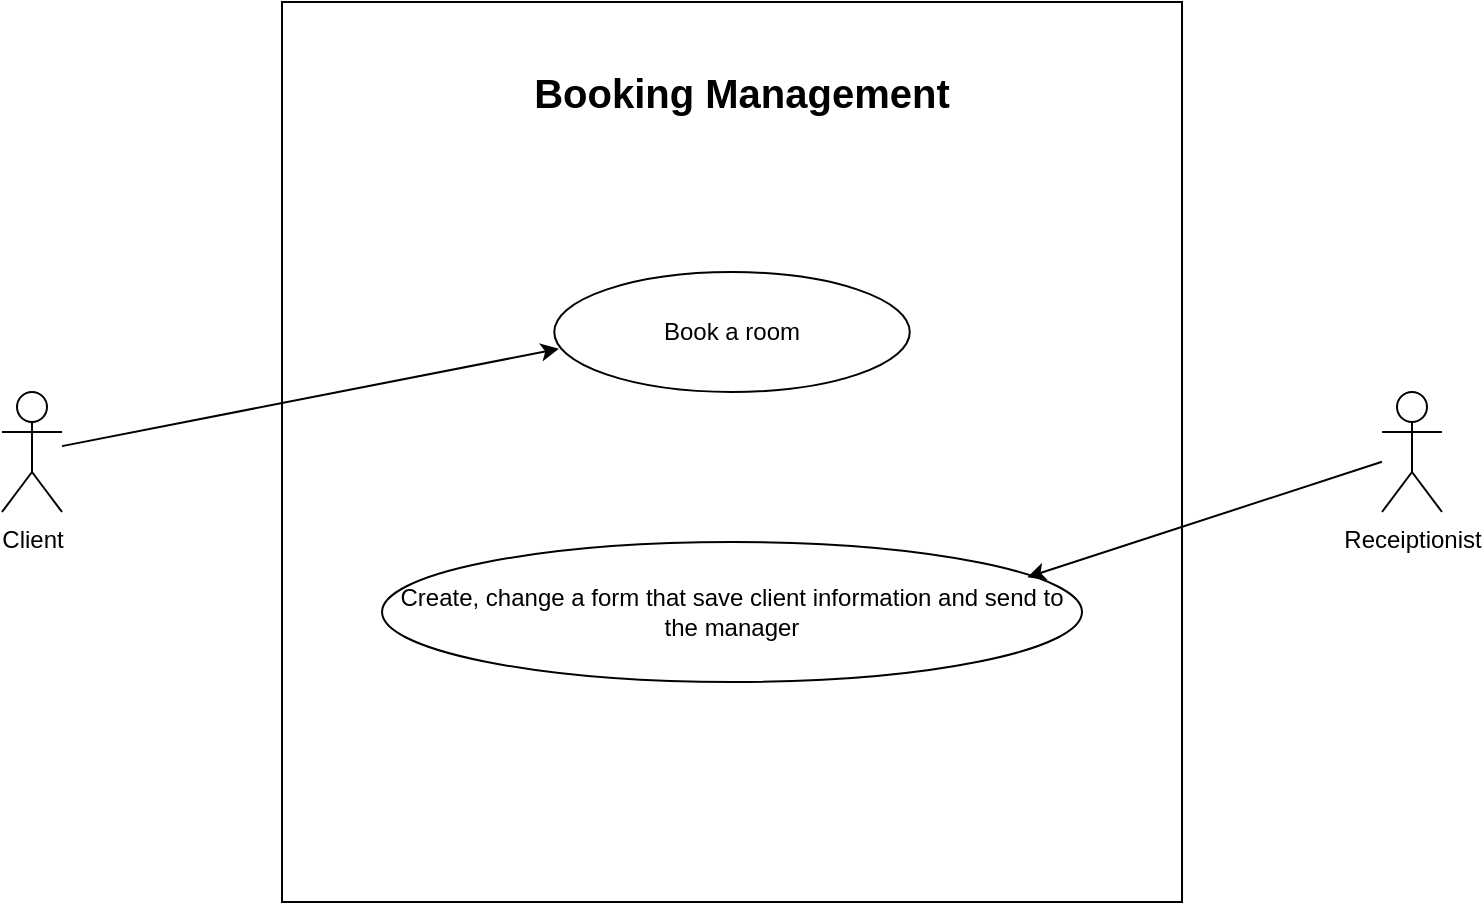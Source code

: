 <mxfile version="22.1.5" type="github">
  <diagram name="Trang-1" id="Hy0rAFqf_6y8TMcfg7-v">
    <mxGraphModel dx="1050" dy="534" grid="1" gridSize="10" guides="1" tooltips="1" connect="1" arrows="1" fold="1" page="1" pageScale="1" pageWidth="827" pageHeight="1169" math="0" shadow="0">
      <root>
        <mxCell id="0" />
        <mxCell id="1" parent="0" />
        <mxCell id="pbXhxOen0258rfhh_EyE-1" value="" style="whiteSpace=wrap;html=1;aspect=fixed;" vertex="1" parent="1">
          <mxGeometry x="210.01" y="60" width="450" height="450" as="geometry" />
        </mxCell>
        <mxCell id="pbXhxOen0258rfhh_EyE-2" value="Create, change a form that save client information and send to the manager" style="ellipse;whiteSpace=wrap;html=1;" vertex="1" parent="1">
          <mxGeometry x="260.01" y="330" width="350" height="70" as="geometry" />
        </mxCell>
        <mxCell id="pbXhxOen0258rfhh_EyE-5" value="Book a room" style="ellipse;whiteSpace=wrap;html=1;" vertex="1" parent="1">
          <mxGeometry x="346.13" y="195" width="177.75" height="60" as="geometry" />
        </mxCell>
        <mxCell id="pbXhxOen0258rfhh_EyE-6" value="Booking Management" style="text;html=1;strokeColor=none;fillColor=none;align=center;verticalAlign=middle;whiteSpace=wrap;rounded=0;fontSize=20;fontStyle=1" vertex="1" parent="1">
          <mxGeometry x="290" y="90" width="300" height="30" as="geometry" />
        </mxCell>
        <mxCell id="pbXhxOen0258rfhh_EyE-7" value="Client" style="shape=umlActor;verticalLabelPosition=bottom;verticalAlign=top;html=1;outlineConnect=0;" vertex="1" parent="1">
          <mxGeometry x="70" y="255" width="30" height="60" as="geometry" />
        </mxCell>
        <mxCell id="pbXhxOen0258rfhh_EyE-8" value="Receiptionist" style="shape=umlActor;verticalLabelPosition=bottom;verticalAlign=top;html=1;outlineConnect=0;" vertex="1" parent="1">
          <mxGeometry x="760" y="255" width="30" height="60" as="geometry" />
        </mxCell>
        <mxCell id="pbXhxOen0258rfhh_EyE-10" value="" style="endArrow=classic;html=1;rounded=0;entryX=0.013;entryY=0.64;entryDx=0;entryDy=0;entryPerimeter=0;" edge="1" parent="1" source="pbXhxOen0258rfhh_EyE-7" target="pbXhxOen0258rfhh_EyE-5">
          <mxGeometry width="50" height="50" relative="1" as="geometry">
            <mxPoint x="390" y="300" as="sourcePoint" />
            <mxPoint x="440" y="250" as="targetPoint" />
          </mxGeometry>
        </mxCell>
        <mxCell id="pbXhxOen0258rfhh_EyE-11" value="" style="endArrow=classic;html=1;rounded=0;entryX=0.922;entryY=0.251;entryDx=0;entryDy=0;entryPerimeter=0;" edge="1" parent="1" source="pbXhxOen0258rfhh_EyE-8" target="pbXhxOen0258rfhh_EyE-2">
          <mxGeometry width="50" height="50" relative="1" as="geometry">
            <mxPoint x="390" y="300" as="sourcePoint" />
            <mxPoint x="440" y="250" as="targetPoint" />
          </mxGeometry>
        </mxCell>
      </root>
    </mxGraphModel>
  </diagram>
</mxfile>
